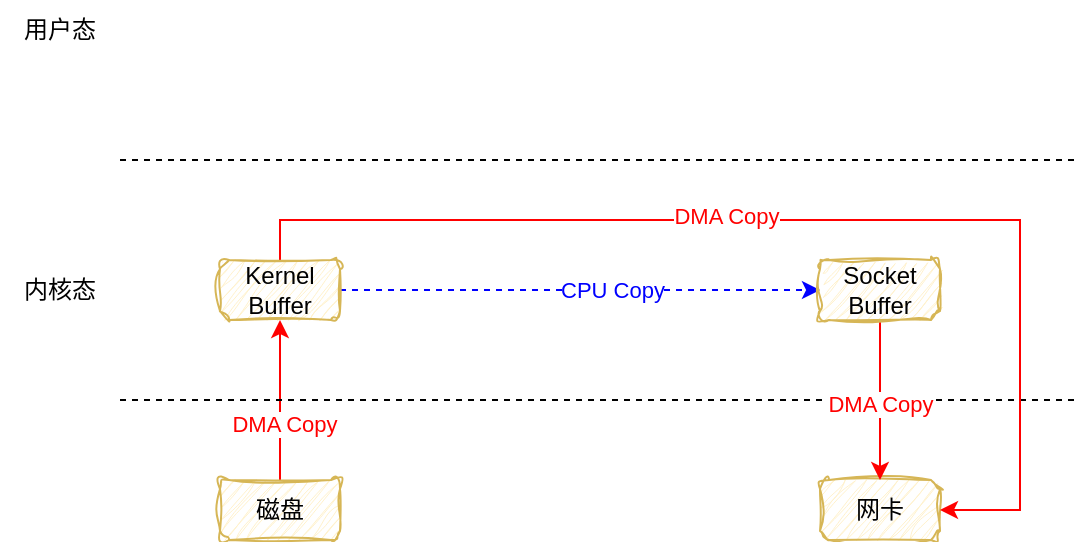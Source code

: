 <mxfile version="26.0.16">
  <diagram name="第 1 页" id="clWs-OmhBCykppdtENqQ">
    <mxGraphModel dx="1185" dy="627" grid="1" gridSize="10" guides="1" tooltips="1" connect="1" arrows="1" fold="1" page="0" pageScale="1" pageWidth="827" pageHeight="1169" background="none" math="0" shadow="0">
      <root>
        <mxCell id="0" />
        <mxCell id="1" parent="0" />
        <mxCell id="cRNE-nPPjcTL5MeDANq4-11" style="edgeStyle=orthogonalEdgeStyle;rounded=0;orthogonalLoop=1;jettySize=auto;html=1;exitX=0.5;exitY=0;exitDx=0;exitDy=0;entryX=0.5;entryY=1;entryDx=0;entryDy=0;strokeColor=#FF0000;" edge="1" parent="1" source="cRNE-nPPjcTL5MeDANq4-1" target="cRNE-nPPjcTL5MeDANq4-10">
          <mxGeometry relative="1" as="geometry" />
        </mxCell>
        <mxCell id="cRNE-nPPjcTL5MeDANq4-12" value="DMA Copy" style="edgeLabel;html=1;align=center;verticalAlign=middle;resizable=0;points=[];fontColor=#FF0000;" vertex="1" connectable="0" parent="cRNE-nPPjcTL5MeDANq4-11">
          <mxGeometry x="-0.306" y="-2" relative="1" as="geometry">
            <mxPoint as="offset" />
          </mxGeometry>
        </mxCell>
        <mxCell id="cRNE-nPPjcTL5MeDANq4-1" value="磁盘" style="rounded=1;whiteSpace=wrap;html=1;sketch=1;curveFitting=1;jiggle=2;fillColor=#fff2cc;strokeColor=#d6b656;" vertex="1" parent="1">
          <mxGeometry x="370" y="440" width="60" height="30" as="geometry" />
        </mxCell>
        <mxCell id="cRNE-nPPjcTL5MeDANq4-2" value="网卡" style="rounded=1;whiteSpace=wrap;html=1;sketch=1;curveFitting=1;jiggle=2;fillColor=#fff2cc;strokeColor=#d6b656;" vertex="1" parent="1">
          <mxGeometry x="670" y="440" width="60" height="30" as="geometry" />
        </mxCell>
        <mxCell id="cRNE-nPPjcTL5MeDANq4-3" value="" style="endArrow=none;dashed=1;html=1;rounded=0;" edge="1" parent="1">
          <mxGeometry width="50" height="50" relative="1" as="geometry">
            <mxPoint x="320" y="400" as="sourcePoint" />
            <mxPoint x="800" y="400" as="targetPoint" />
          </mxGeometry>
        </mxCell>
        <mxCell id="cRNE-nPPjcTL5MeDANq4-4" value="" style="endArrow=none;dashed=1;html=1;rounded=0;" edge="1" parent="1">
          <mxGeometry width="50" height="50" relative="1" as="geometry">
            <mxPoint x="320" y="280" as="sourcePoint" />
            <mxPoint x="800" y="280" as="targetPoint" />
          </mxGeometry>
        </mxCell>
        <mxCell id="cRNE-nPPjcTL5MeDANq4-6" value="用户态" style="text;html=1;align=center;verticalAlign=middle;whiteSpace=wrap;rounded=0;" vertex="1" parent="1">
          <mxGeometry x="260" y="200" width="60" height="30" as="geometry" />
        </mxCell>
        <mxCell id="cRNE-nPPjcTL5MeDANq4-9" value="内核态" style="text;html=1;align=center;verticalAlign=middle;whiteSpace=wrap;rounded=0;" vertex="1" parent="1">
          <mxGeometry x="260" y="330" width="60" height="30" as="geometry" />
        </mxCell>
        <mxCell id="cRNE-nPPjcTL5MeDANq4-23" style="edgeStyle=orthogonalEdgeStyle;rounded=0;orthogonalLoop=1;jettySize=auto;html=1;exitX=1;exitY=0.5;exitDx=0;exitDy=0;entryX=0;entryY=0.5;entryDx=0;entryDy=0;strokeColor=#0000FF;dashed=1;" edge="1" parent="1" source="cRNE-nPPjcTL5MeDANq4-10" target="cRNE-nPPjcTL5MeDANq4-16">
          <mxGeometry relative="1" as="geometry" />
        </mxCell>
        <mxCell id="cRNE-nPPjcTL5MeDANq4-24" value="CPU Copy" style="edgeLabel;html=1;align=center;verticalAlign=middle;resizable=0;points=[];fontColor=#0000FF;" vertex="1" connectable="0" parent="cRNE-nPPjcTL5MeDANq4-23">
          <mxGeometry x="0.132" y="-2" relative="1" as="geometry">
            <mxPoint y="-2" as="offset" />
          </mxGeometry>
        </mxCell>
        <mxCell id="cRNE-nPPjcTL5MeDANq4-25" style="edgeStyle=orthogonalEdgeStyle;rounded=0;orthogonalLoop=1;jettySize=auto;html=1;exitX=0.5;exitY=0;exitDx=0;exitDy=0;entryX=1;entryY=0.5;entryDx=0;entryDy=0;strokeColor=#FF0000;fontColor=#FF0000;" edge="1" parent="1" source="cRNE-nPPjcTL5MeDANq4-10" target="cRNE-nPPjcTL5MeDANq4-2">
          <mxGeometry relative="1" as="geometry">
            <mxPoint x="760" y="470" as="targetPoint" />
            <Array as="points">
              <mxPoint x="400" y="310" />
              <mxPoint x="770" y="310" />
              <mxPoint x="770" y="455" />
            </Array>
          </mxGeometry>
        </mxCell>
        <mxCell id="cRNE-nPPjcTL5MeDANq4-26" value="DMA Copy" style="edgeLabel;html=1;align=center;verticalAlign=middle;resizable=0;points=[];fontColor=#FF0000;" vertex="1" connectable="0" parent="cRNE-nPPjcTL5MeDANq4-25">
          <mxGeometry x="-0.155" y="2" relative="1" as="geometry">
            <mxPoint as="offset" />
          </mxGeometry>
        </mxCell>
        <mxCell id="cRNE-nPPjcTL5MeDANq4-10" value="Kernel Buffer" style="rounded=1;whiteSpace=wrap;html=1;sketch=1;curveFitting=1;jiggle=2;fillColor=#fff2cc;strokeColor=#d6b656;" vertex="1" parent="1">
          <mxGeometry x="370" y="330" width="60" height="30" as="geometry" />
        </mxCell>
        <mxCell id="cRNE-nPPjcTL5MeDANq4-18" style="edgeStyle=orthogonalEdgeStyle;rounded=0;orthogonalLoop=1;jettySize=auto;html=1;exitX=0.5;exitY=1;exitDx=0;exitDy=0;strokeColor=#FF0000;" edge="1" parent="1" source="cRNE-nPPjcTL5MeDANq4-16" target="cRNE-nPPjcTL5MeDANq4-2">
          <mxGeometry relative="1" as="geometry" />
        </mxCell>
        <mxCell id="cRNE-nPPjcTL5MeDANq4-19" value="DMA Copy" style="edgeLabel;html=1;align=center;verticalAlign=middle;resizable=0;points=[];fontColor=#FF0000;" vertex="1" connectable="0" parent="cRNE-nPPjcTL5MeDANq4-18">
          <mxGeometry x="0.34" y="1" relative="1" as="geometry">
            <mxPoint x="-1" y="-12" as="offset" />
          </mxGeometry>
        </mxCell>
        <mxCell id="cRNE-nPPjcTL5MeDANq4-16" value="Socket&lt;div&gt;Buffer&lt;/div&gt;" style="rounded=1;whiteSpace=wrap;html=1;sketch=1;curveFitting=1;jiggle=2;fillColor=#fff2cc;strokeColor=#d6b656;" vertex="1" parent="1">
          <mxGeometry x="670" y="330" width="60" height="30" as="geometry" />
        </mxCell>
      </root>
    </mxGraphModel>
  </diagram>
</mxfile>

